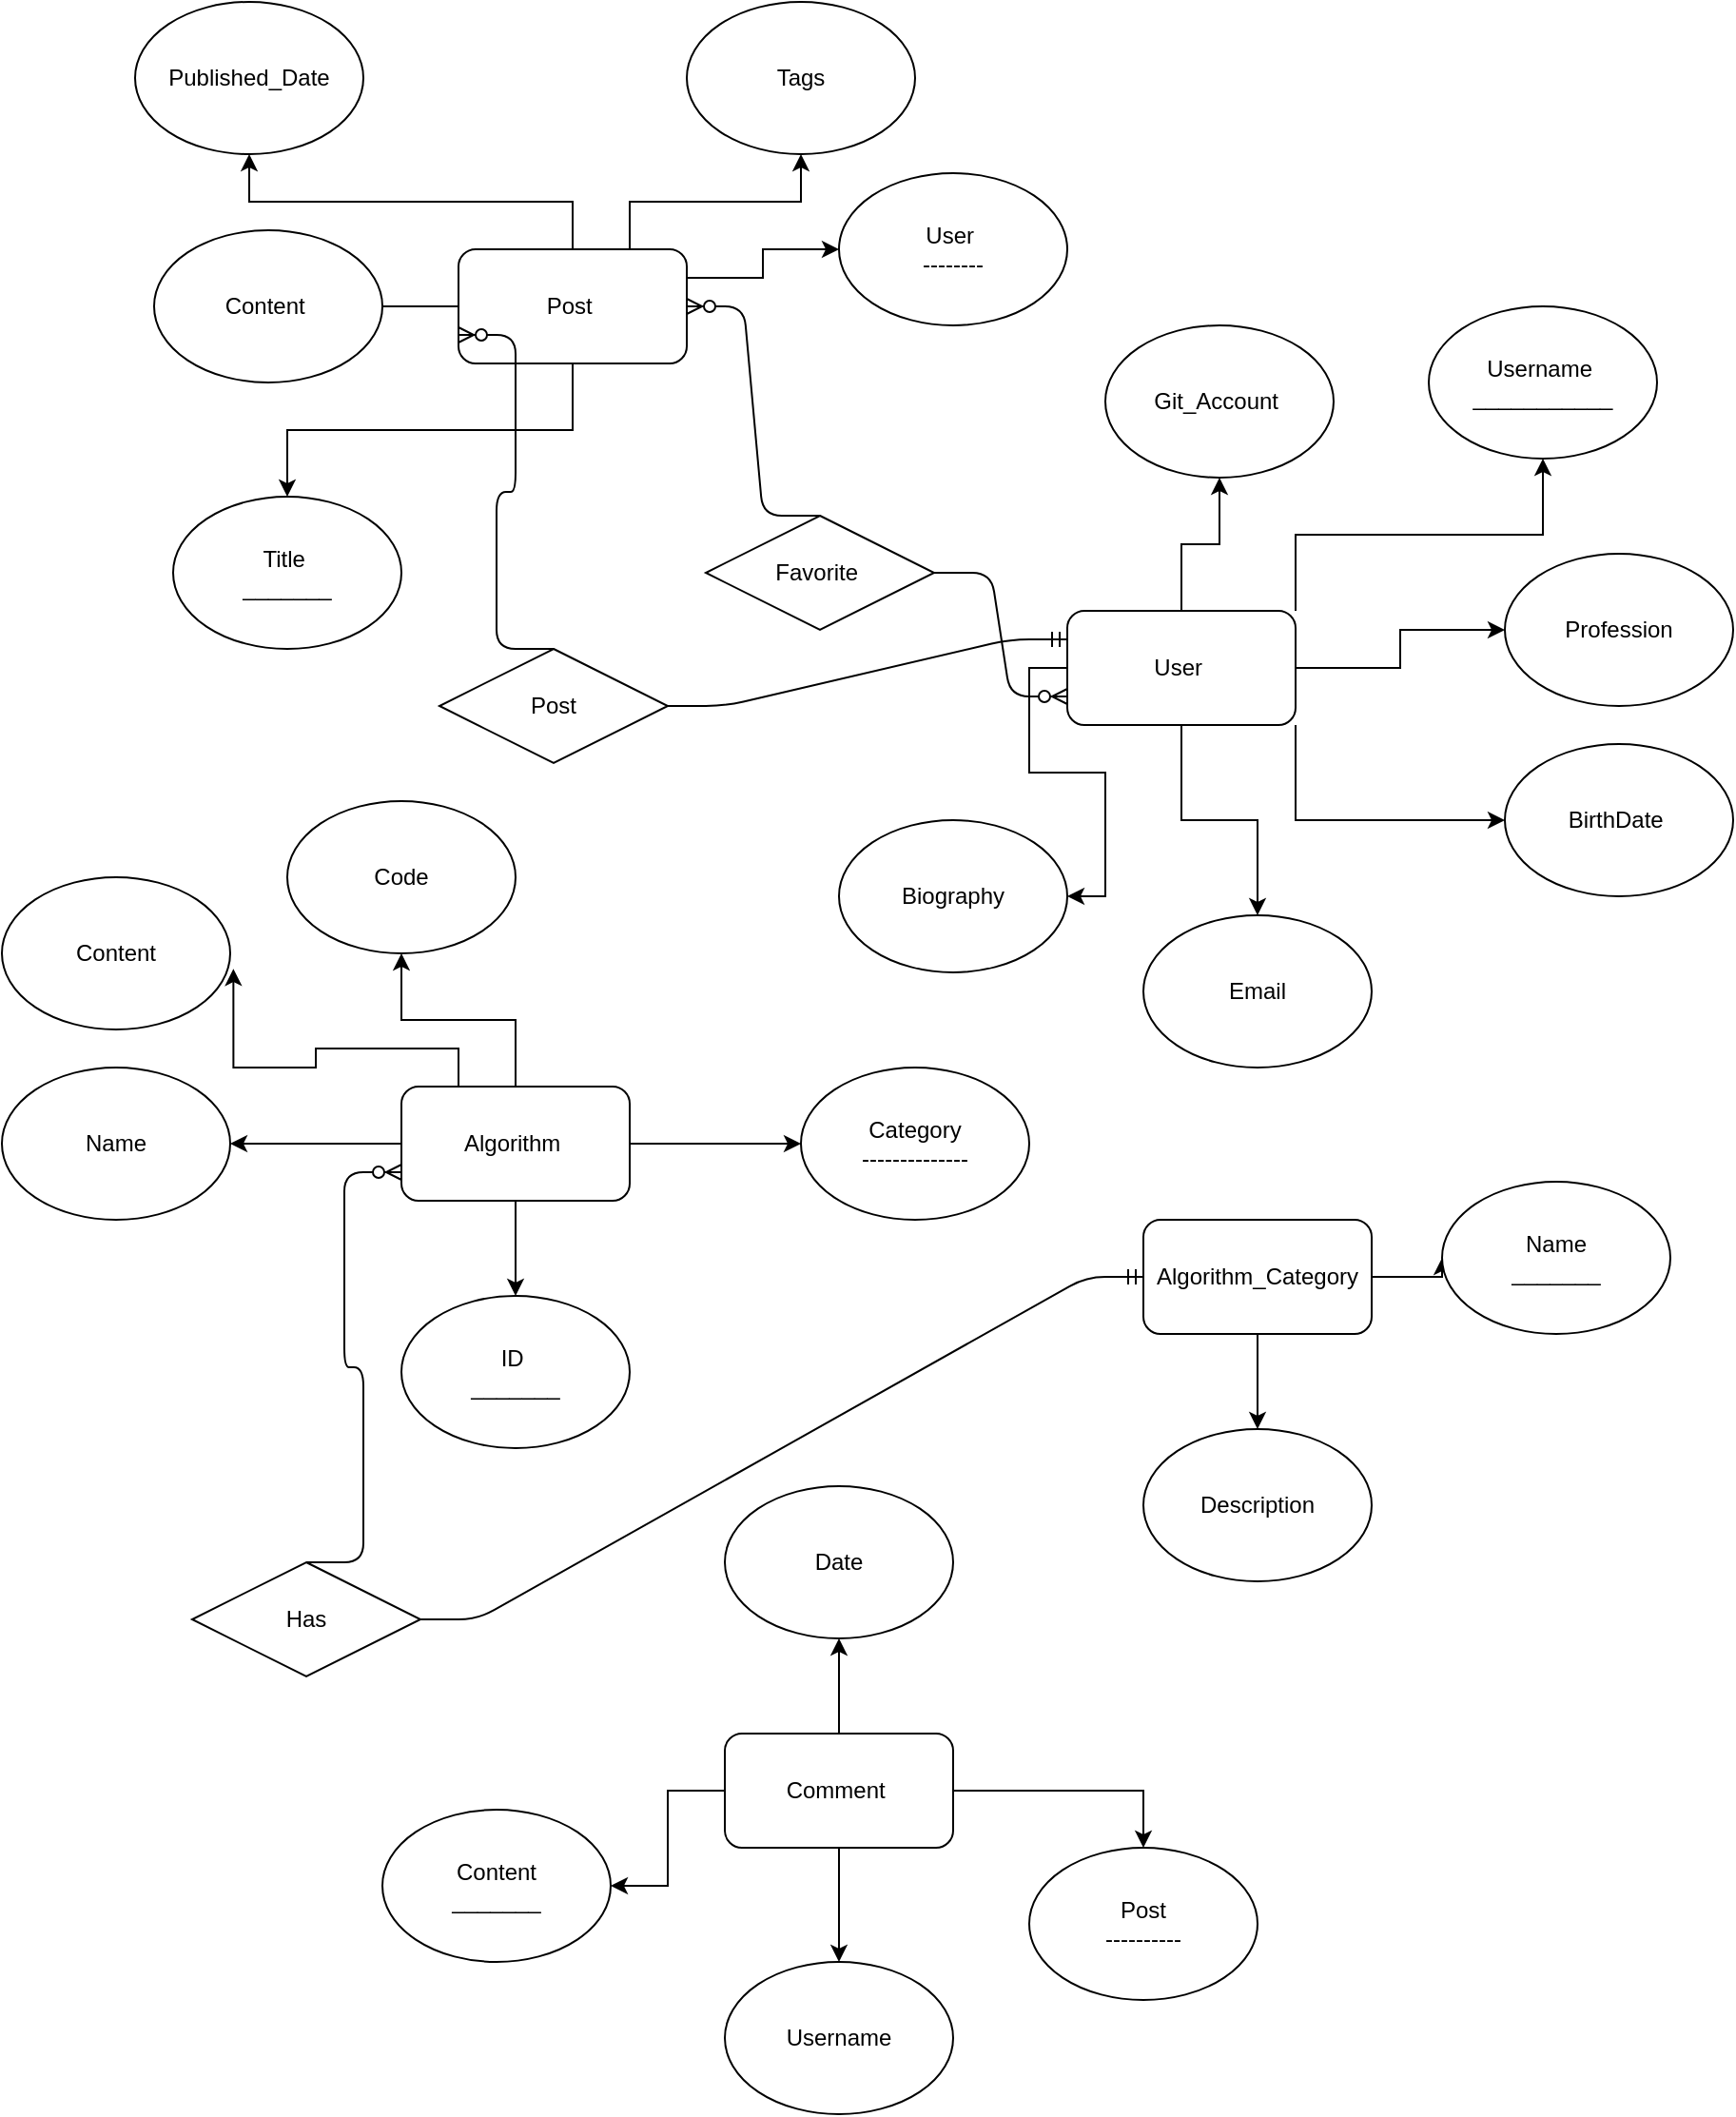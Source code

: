 <mxfile version="12.6.4"><diagram id="UeCBZ23CblGOh4RP9GMd" name="Page-1"><mxGraphModel dx="1113" dy="779" grid="1" gridSize="10" guides="1" tooltips="1" connect="1" arrows="1" fold="1" page="1" pageScale="1" pageWidth="827" pageHeight="1169" math="0" shadow="0"><root><mxCell id="0"/><mxCell id="1" parent="0"/><mxCell id="hWFrpKmclzNARcryLQTj-6" style="edgeStyle=orthogonalEdgeStyle;rounded=0;orthogonalLoop=1;jettySize=auto;html=1;exitX=1;exitY=0.25;exitDx=0;exitDy=0;entryX=0;entryY=0.5;entryDx=0;entryDy=0;" edge="1" parent="1" source="hWFrpKmclzNARcryLQTj-1" target="hWFrpKmclzNARcryLQTj-5"><mxGeometry relative="1" as="geometry"/></mxCell><mxCell id="hWFrpKmclzNARcryLQTj-7" style="edgeStyle=orthogonalEdgeStyle;rounded=0;orthogonalLoop=1;jettySize=auto;html=1;exitX=0.5;exitY=1;exitDx=0;exitDy=0;entryX=0.5;entryY=0;entryDx=0;entryDy=0;" edge="1" parent="1" source="hWFrpKmclzNARcryLQTj-1" target="hWFrpKmclzNARcryLQTj-8"><mxGeometry relative="1" as="geometry"><mxPoint x="340" y="480" as="targetPoint"/></mxGeometry></mxCell><mxCell id="hWFrpKmclzNARcryLQTj-9" style="edgeStyle=orthogonalEdgeStyle;rounded=0;orthogonalLoop=1;jettySize=auto;html=1;exitX=0;exitY=0.5;exitDx=0;exitDy=0;" edge="1" parent="1" source="hWFrpKmclzNARcryLQTj-1"><mxGeometry relative="1" as="geometry"><mxPoint x="210" y="370" as="targetPoint"/></mxGeometry></mxCell><mxCell id="hWFrpKmclzNARcryLQTj-11" style="edgeStyle=orthogonalEdgeStyle;rounded=0;orthogonalLoop=1;jettySize=auto;html=1;exitX=0.75;exitY=0;exitDx=0;exitDy=0;entryX=0.5;entryY=1;entryDx=0;entryDy=0;" edge="1" parent="1" source="hWFrpKmclzNARcryLQTj-1" target="hWFrpKmclzNARcryLQTj-12"><mxGeometry relative="1" as="geometry"><mxPoint x="480" y="280" as="targetPoint"/></mxGeometry></mxCell><mxCell id="hWFrpKmclzNARcryLQTj-13" style="edgeStyle=orthogonalEdgeStyle;rounded=0;orthogonalLoop=1;jettySize=auto;html=1;exitX=0.5;exitY=0;exitDx=0;exitDy=0;entryX=0.5;entryY=1;entryDx=0;entryDy=0;" edge="1" parent="1" source="hWFrpKmclzNARcryLQTj-1" target="hWFrpKmclzNARcryLQTj-14"><mxGeometry relative="1" as="geometry"><mxPoint x="340" y="290" as="targetPoint"/></mxGeometry></mxCell><mxCell id="hWFrpKmclzNARcryLQTj-1" value="Post&amp;nbsp;" style="rounded=1;whiteSpace=wrap;html=1;" vertex="1" parent="1"><mxGeometry x="310" y="340" width="120" height="60" as="geometry"/></mxCell><mxCell id="hWFrpKmclzNARcryLQTj-5" value="User&amp;nbsp;&lt;br&gt;--------" style="ellipse;whiteSpace=wrap;html=1;" vertex="1" parent="1"><mxGeometry x="510" y="300" width="120" height="80" as="geometry"/></mxCell><mxCell id="hWFrpKmclzNARcryLQTj-8" value="Title&amp;nbsp;&lt;br&gt;_______" style="ellipse;whiteSpace=wrap;html=1;" vertex="1" parent="1"><mxGeometry x="160" y="470" width="120" height="80" as="geometry"/></mxCell><mxCell id="hWFrpKmclzNARcryLQTj-10" value="Content&amp;nbsp;" style="ellipse;whiteSpace=wrap;html=1;" vertex="1" parent="1"><mxGeometry x="150" y="330" width="120" height="80" as="geometry"/></mxCell><mxCell id="hWFrpKmclzNARcryLQTj-12" value="Tags" style="ellipse;whiteSpace=wrap;html=1;" vertex="1" parent="1"><mxGeometry x="430" y="210" width="120" height="80" as="geometry"/></mxCell><mxCell id="hWFrpKmclzNARcryLQTj-14" value="Published_Date" style="ellipse;whiteSpace=wrap;html=1;" vertex="1" parent="1"><mxGeometry x="140" y="210" width="120" height="80" as="geometry"/></mxCell><mxCell id="hWFrpKmclzNARcryLQTj-17" style="edgeStyle=orthogonalEdgeStyle;rounded=0;orthogonalLoop=1;jettySize=auto;html=1;exitX=0;exitY=0.5;exitDx=0;exitDy=0;entryX=1;entryY=0.5;entryDx=0;entryDy=0;" edge="1" parent="1" source="hWFrpKmclzNARcryLQTj-16" target="hWFrpKmclzNARcryLQTj-24"><mxGeometry relative="1" as="geometry"><mxPoint x="640" y="470" as="targetPoint"/></mxGeometry></mxCell><mxCell id="hWFrpKmclzNARcryLQTj-18" style="edgeStyle=orthogonalEdgeStyle;rounded=0;orthogonalLoop=1;jettySize=auto;html=1;exitX=1;exitY=0.5;exitDx=0;exitDy=0;entryX=0;entryY=0.5;entryDx=0;entryDy=0;" edge="1" parent="1" source="hWFrpKmclzNARcryLQTj-16" target="hWFrpKmclzNARcryLQTj-26"><mxGeometry relative="1" as="geometry"><mxPoint x="740" y="540" as="targetPoint"/></mxGeometry></mxCell><mxCell id="hWFrpKmclzNARcryLQTj-19" style="edgeStyle=orthogonalEdgeStyle;rounded=0;orthogonalLoop=1;jettySize=auto;html=1;exitX=1;exitY=0;exitDx=0;exitDy=0;entryX=0.5;entryY=1;entryDx=0;entryDy=0;" edge="1" parent="1" source="hWFrpKmclzNARcryLQTj-16" target="hWFrpKmclzNARcryLQTj-22"><mxGeometry relative="1" as="geometry"><mxPoint x="700" y="450" as="targetPoint"/><Array as="points"/></mxGeometry></mxCell><mxCell id="hWFrpKmclzNARcryLQTj-20" style="edgeStyle=orthogonalEdgeStyle;rounded=0;orthogonalLoop=1;jettySize=auto;html=1;exitX=1;exitY=1;exitDx=0;exitDy=0;entryX=0;entryY=0.5;entryDx=0;entryDy=0;" edge="1" parent="1" source="hWFrpKmclzNARcryLQTj-16" target="hWFrpKmclzNARcryLQTj-25"><mxGeometry relative="1" as="geometry"><mxPoint x="740" y="620" as="targetPoint"/></mxGeometry></mxCell><mxCell id="hWFrpKmclzNARcryLQTj-21" style="edgeStyle=orthogonalEdgeStyle;rounded=0;orthogonalLoop=1;jettySize=auto;html=1;exitX=0.5;exitY=1;exitDx=0;exitDy=0;entryX=0.5;entryY=0;entryDx=0;entryDy=0;" edge="1" parent="1" source="hWFrpKmclzNARcryLQTj-16" target="hWFrpKmclzNARcryLQTj-23"><mxGeometry relative="1" as="geometry"><mxPoint x="640" y="630" as="targetPoint"/></mxGeometry></mxCell><mxCell id="hWFrpKmclzNARcryLQTj-27" style="edgeStyle=orthogonalEdgeStyle;rounded=0;orthogonalLoop=1;jettySize=auto;html=1;exitX=0.5;exitY=0;exitDx=0;exitDy=0;entryX=0.5;entryY=1;entryDx=0;entryDy=0;" edge="1" parent="1" source="hWFrpKmclzNARcryLQTj-16" target="hWFrpKmclzNARcryLQTj-29"><mxGeometry relative="1" as="geometry"><mxPoint x="639.941" y="450.0" as="targetPoint"/></mxGeometry></mxCell><mxCell id="hWFrpKmclzNARcryLQTj-16" value="User&amp;nbsp;" style="rounded=1;whiteSpace=wrap;html=1;" vertex="1" parent="1"><mxGeometry x="630" y="530" width="120" height="60" as="geometry"/></mxCell><mxCell id="hWFrpKmclzNARcryLQTj-22" value="Username&amp;nbsp;&lt;br&gt;___________" style="ellipse;whiteSpace=wrap;html=1;" vertex="1" parent="1"><mxGeometry x="820" y="370" width="120" height="80" as="geometry"/></mxCell><mxCell id="hWFrpKmclzNARcryLQTj-23" value="Email" style="ellipse;whiteSpace=wrap;html=1;" vertex="1" parent="1"><mxGeometry x="670" y="690" width="120" height="80" as="geometry"/></mxCell><mxCell id="hWFrpKmclzNARcryLQTj-24" value="Biography" style="ellipse;whiteSpace=wrap;html=1;" vertex="1" parent="1"><mxGeometry x="510" y="640" width="120" height="80" as="geometry"/></mxCell><mxCell id="hWFrpKmclzNARcryLQTj-25" value="BirthDate&amp;nbsp;" style="ellipse;whiteSpace=wrap;html=1;" vertex="1" parent="1"><mxGeometry x="860" y="600" width="120" height="80" as="geometry"/></mxCell><mxCell id="hWFrpKmclzNARcryLQTj-26" value="Profession" style="ellipse;whiteSpace=wrap;html=1;" vertex="1" parent="1"><mxGeometry x="860" y="500" width="120" height="80" as="geometry"/></mxCell><mxCell id="hWFrpKmclzNARcryLQTj-29" value="Git_Account&amp;nbsp;" style="ellipse;whiteSpace=wrap;html=1;" vertex="1" parent="1"><mxGeometry x="650" y="380" width="120" height="80" as="geometry"/></mxCell><mxCell id="hWFrpKmclzNARcryLQTj-31" style="edgeStyle=orthogonalEdgeStyle;rounded=0;orthogonalLoop=1;jettySize=auto;html=1;exitX=0.5;exitY=1;exitDx=0;exitDy=0;entryX=0.5;entryY=0;entryDx=0;entryDy=0;" edge="1" parent="1" source="hWFrpKmclzNARcryLQTj-30" target="hWFrpKmclzNARcryLQTj-36"><mxGeometry relative="1" as="geometry"><mxPoint x="339.941" y="820.0" as="targetPoint"/></mxGeometry></mxCell><mxCell id="hWFrpKmclzNARcryLQTj-32" style="edgeStyle=orthogonalEdgeStyle;rounded=0;orthogonalLoop=1;jettySize=auto;html=1;exitX=0;exitY=0.5;exitDx=0;exitDy=0;entryX=1;entryY=0.5;entryDx=0;entryDy=0;" edge="1" parent="1" source="hWFrpKmclzNARcryLQTj-30" target="hWFrpKmclzNARcryLQTj-37"><mxGeometry relative="1" as="geometry"><mxPoint x="210" y="710.0" as="targetPoint"/></mxGeometry></mxCell><mxCell id="hWFrpKmclzNARcryLQTj-33" style="edgeStyle=orthogonalEdgeStyle;rounded=0;orthogonalLoop=1;jettySize=auto;html=1;exitX=0.25;exitY=0;exitDx=0;exitDy=0;entryX=1.014;entryY=0.601;entryDx=0;entryDy=0;entryPerimeter=0;" edge="1" parent="1" source="hWFrpKmclzNARcryLQTj-30" target="hWFrpKmclzNARcryLQTj-38"><mxGeometry relative="1" as="geometry"><mxPoint x="210" y="640.0" as="targetPoint"/></mxGeometry></mxCell><mxCell id="hWFrpKmclzNARcryLQTj-34" style="edgeStyle=orthogonalEdgeStyle;rounded=0;orthogonalLoop=1;jettySize=auto;html=1;exitX=1;exitY=0.5;exitDx=0;exitDy=0;entryX=0;entryY=0.5;entryDx=0;entryDy=0;" edge="1" parent="1" source="hWFrpKmclzNARcryLQTj-30" target="hWFrpKmclzNARcryLQTj-40"><mxGeometry relative="1" as="geometry"><mxPoint x="520" y="820" as="targetPoint"/></mxGeometry></mxCell><mxCell id="hWFrpKmclzNARcryLQTj-35" style="edgeStyle=orthogonalEdgeStyle;rounded=0;orthogonalLoop=1;jettySize=auto;html=1;exitX=0.5;exitY=0;exitDx=0;exitDy=0;entryX=0.5;entryY=1;entryDx=0;entryDy=0;" edge="1" parent="1" source="hWFrpKmclzNARcryLQTj-30" target="hWFrpKmclzNARcryLQTj-39"><mxGeometry relative="1" as="geometry"><mxPoint x="340" y="700" as="targetPoint"/></mxGeometry></mxCell><mxCell id="hWFrpKmclzNARcryLQTj-30" value="Algorithm&amp;nbsp;" style="rounded=1;whiteSpace=wrap;html=1;" vertex="1" parent="1"><mxGeometry x="280" y="780" width="120" height="60" as="geometry"/></mxCell><mxCell id="hWFrpKmclzNARcryLQTj-36" value="ID&amp;nbsp;&lt;br&gt;_______" style="ellipse;whiteSpace=wrap;html=1;" vertex="1" parent="1"><mxGeometry x="280" y="890" width="120" height="80" as="geometry"/></mxCell><mxCell id="hWFrpKmclzNARcryLQTj-37" value="Name" style="ellipse;whiteSpace=wrap;html=1;" vertex="1" parent="1"><mxGeometry x="70" y="770" width="120" height="80" as="geometry"/></mxCell><mxCell id="hWFrpKmclzNARcryLQTj-38" value="Content" style="ellipse;whiteSpace=wrap;html=1;" vertex="1" parent="1"><mxGeometry x="70" y="670" width="120" height="80" as="geometry"/></mxCell><mxCell id="hWFrpKmclzNARcryLQTj-39" value="Code" style="ellipse;whiteSpace=wrap;html=1;" vertex="1" parent="1"><mxGeometry x="220" y="630" width="120" height="80" as="geometry"/></mxCell><mxCell id="hWFrpKmclzNARcryLQTj-40" value="Category&lt;br&gt;--------------" style="ellipse;whiteSpace=wrap;html=1;" vertex="1" parent="1"><mxGeometry x="490" y="770" width="120" height="80" as="geometry"/></mxCell><mxCell id="hWFrpKmclzNARcryLQTj-42" style="edgeStyle=orthogonalEdgeStyle;rounded=0;orthogonalLoop=1;jettySize=auto;html=1;exitX=1;exitY=0.5;exitDx=0;exitDy=0;entryX=0;entryY=0.5;entryDx=0;entryDy=0;" edge="1" parent="1" source="hWFrpKmclzNARcryLQTj-41" target="hWFrpKmclzNARcryLQTj-43"><mxGeometry relative="1" as="geometry"><mxPoint x="850" y="879.824" as="targetPoint"/></mxGeometry></mxCell><mxCell id="hWFrpKmclzNARcryLQTj-44" style="edgeStyle=orthogonalEdgeStyle;rounded=0;orthogonalLoop=1;jettySize=auto;html=1;exitX=0.5;exitY=1;exitDx=0;exitDy=0;entryX=0.5;entryY=0;entryDx=0;entryDy=0;" edge="1" parent="1" source="hWFrpKmclzNARcryLQTj-41" target="hWFrpKmclzNARcryLQTj-45"><mxGeometry relative="1" as="geometry"><mxPoint x="730.529" y="980.0" as="targetPoint"/></mxGeometry></mxCell><mxCell id="hWFrpKmclzNARcryLQTj-41" value="Algorithm_Category" style="rounded=1;whiteSpace=wrap;html=1;" vertex="1" parent="1"><mxGeometry x="670" y="850" width="120" height="60" as="geometry"/></mxCell><mxCell id="hWFrpKmclzNARcryLQTj-43" value="Name&lt;br&gt;_______" style="ellipse;whiteSpace=wrap;html=1;" vertex="1" parent="1"><mxGeometry x="827" y="830" width="120" height="80" as="geometry"/></mxCell><mxCell id="hWFrpKmclzNARcryLQTj-45" value="Description" style="ellipse;whiteSpace=wrap;html=1;" vertex="1" parent="1"><mxGeometry x="670" y="960" width="120" height="80" as="geometry"/></mxCell><mxCell id="hWFrpKmclzNARcryLQTj-48" style="edgeStyle=orthogonalEdgeStyle;rounded=0;orthogonalLoop=1;jettySize=auto;html=1;exitX=0;exitY=0.5;exitDx=0;exitDy=0;entryX=1;entryY=0.5;entryDx=0;entryDy=0;" edge="1" parent="1" source="hWFrpKmclzNARcryLQTj-47" target="hWFrpKmclzNARcryLQTj-49"><mxGeometry relative="1" as="geometry"><mxPoint x="330" y="1079.824" as="targetPoint"/></mxGeometry></mxCell><mxCell id="hWFrpKmclzNARcryLQTj-50" style="edgeStyle=orthogonalEdgeStyle;rounded=0;orthogonalLoop=1;jettySize=auto;html=1;exitX=0.5;exitY=1;exitDx=0;exitDy=0;entryX=0.5;entryY=0;entryDx=0;entryDy=0;" edge="1" parent="1" source="hWFrpKmclzNARcryLQTj-47" target="hWFrpKmclzNARcryLQTj-51"><mxGeometry relative="1" as="geometry"><mxPoint x="470.529" y="1170" as="targetPoint"/></mxGeometry></mxCell><mxCell id="hWFrpKmclzNARcryLQTj-52" style="edgeStyle=orthogonalEdgeStyle;rounded=0;orthogonalLoop=1;jettySize=auto;html=1;exitX=1;exitY=0.5;exitDx=0;exitDy=0;entryX=0.5;entryY=0;entryDx=0;entryDy=0;" edge="1" parent="1" source="hWFrpKmclzNARcryLQTj-47" target="hWFrpKmclzNARcryLQTj-53"><mxGeometry relative="1" as="geometry"><mxPoint x="610" y="1140" as="targetPoint"/></mxGeometry></mxCell><mxCell id="hWFrpKmclzNARcryLQTj-54" style="edgeStyle=orthogonalEdgeStyle;rounded=0;orthogonalLoop=1;jettySize=auto;html=1;exitX=0.5;exitY=0;exitDx=0;exitDy=0;entryX=0.5;entryY=1;entryDx=0;entryDy=0;" edge="1" parent="1" source="hWFrpKmclzNARcryLQTj-47" target="hWFrpKmclzNARcryLQTj-55"><mxGeometry relative="1" as="geometry"><mxPoint x="470.529" y="1000.0" as="targetPoint"/></mxGeometry></mxCell><mxCell id="hWFrpKmclzNARcryLQTj-47" value="Comment&amp;nbsp;" style="rounded=1;whiteSpace=wrap;html=1;" vertex="1" parent="1"><mxGeometry x="450" y="1120" width="120" height="60" as="geometry"/></mxCell><mxCell id="hWFrpKmclzNARcryLQTj-49" value="Content&lt;br&gt;_______" style="ellipse;whiteSpace=wrap;html=1;" vertex="1" parent="1"><mxGeometry x="270" y="1160" width="120" height="80" as="geometry"/></mxCell><mxCell id="hWFrpKmclzNARcryLQTj-51" value="Username" style="ellipse;whiteSpace=wrap;html=1;" vertex="1" parent="1"><mxGeometry x="450" y="1240" width="120" height="80" as="geometry"/></mxCell><mxCell id="hWFrpKmclzNARcryLQTj-53" value="Post&lt;br&gt;----------" style="ellipse;whiteSpace=wrap;html=1;" vertex="1" parent="1"><mxGeometry x="610" y="1180" width="120" height="80" as="geometry"/></mxCell><mxCell id="hWFrpKmclzNARcryLQTj-55" value="Date" style="ellipse;whiteSpace=wrap;html=1;" vertex="1" parent="1"><mxGeometry x="450" y="990" width="120" height="80" as="geometry"/></mxCell><mxCell id="hWFrpKmclzNARcryLQTj-56" value="Has" style="shape=rhombus;perimeter=rhombusPerimeter;whiteSpace=wrap;html=1;align=center;" vertex="1" parent="1"><mxGeometry x="170" y="1030" width="120" height="60" as="geometry"/></mxCell><mxCell id="hWFrpKmclzNARcryLQTj-57" value="" style="edgeStyle=entityRelationEdgeStyle;fontSize=12;html=1;endArrow=ERmandOne;entryX=0;entryY=0.5;entryDx=0;entryDy=0;exitX=1;exitY=0.5;exitDx=0;exitDy=0;" edge="1" parent="1" source="hWFrpKmclzNARcryLQTj-56" target="hWFrpKmclzNARcryLQTj-41"><mxGeometry width="100" height="100" relative="1" as="geometry"><mxPoint x="590" y="1030" as="sourcePoint"/><mxPoint x="690" y="930" as="targetPoint"/></mxGeometry></mxCell><mxCell id="hWFrpKmclzNARcryLQTj-59" value="" style="edgeStyle=entityRelationEdgeStyle;fontSize=12;html=1;endArrow=ERzeroToMany;endFill=1;exitX=0.5;exitY=0;exitDx=0;exitDy=0;entryX=0;entryY=0.75;entryDx=0;entryDy=0;" edge="1" parent="1" source="hWFrpKmclzNARcryLQTj-56" target="hWFrpKmclzNARcryLQTj-30"><mxGeometry width="100" height="100" relative="1" as="geometry"><mxPoint x="585" y="955" as="sourcePoint"/><mxPoint x="515" y="1105" as="targetPoint"/></mxGeometry></mxCell><mxCell id="hWFrpKmclzNARcryLQTj-60" value="Post" style="shape=rhombus;perimeter=rhombusPerimeter;whiteSpace=wrap;html=1;align=center;" vertex="1" parent="1"><mxGeometry x="300" y="550" width="120" height="60" as="geometry"/></mxCell><mxCell id="hWFrpKmclzNARcryLQTj-61" value="" style="edgeStyle=entityRelationEdgeStyle;fontSize=12;html=1;endArrow=ERzeroToMany;endFill=1;exitX=0.5;exitY=0;exitDx=0;exitDy=0;entryX=0;entryY=0.75;entryDx=0;entryDy=0;" edge="1" parent="1" source="hWFrpKmclzNARcryLQTj-60" target="hWFrpKmclzNARcryLQTj-1"><mxGeometry width="100" height="100" relative="1" as="geometry"><mxPoint x="430" y="662.5" as="sourcePoint"/><mxPoint x="480" y="457.5" as="targetPoint"/></mxGeometry></mxCell><mxCell id="hWFrpKmclzNARcryLQTj-62" value="" style="edgeStyle=entityRelationEdgeStyle;fontSize=12;html=1;endArrow=ERmandOne;entryX=0;entryY=0.25;entryDx=0;entryDy=0;exitX=1;exitY=0.5;exitDx=0;exitDy=0;" edge="1" parent="1" source="hWFrpKmclzNARcryLQTj-60" target="hWFrpKmclzNARcryLQTj-16"><mxGeometry width="100" height="100" relative="1" as="geometry"><mxPoint x="280" y="660" as="sourcePoint"/><mxPoint x="660" y="480.0" as="targetPoint"/></mxGeometry></mxCell><mxCell id="hWFrpKmclzNARcryLQTj-63" value="Favorite&amp;nbsp;" style="shape=rhombus;perimeter=rhombusPerimeter;whiteSpace=wrap;html=1;align=center;" vertex="1" parent="1"><mxGeometry x="440" y="480" width="120" height="60" as="geometry"/></mxCell><mxCell id="hWFrpKmclzNARcryLQTj-64" value="" style="edgeStyle=entityRelationEdgeStyle;fontSize=12;html=1;endArrow=ERzeroToMany;endFill=1;exitX=1;exitY=0.5;exitDx=0;exitDy=0;entryX=0;entryY=0.75;entryDx=0;entryDy=0;" edge="1" parent="1" source="hWFrpKmclzNARcryLQTj-63" target="hWFrpKmclzNARcryLQTj-16"><mxGeometry width="100" height="100" relative="1" as="geometry"><mxPoint x="550" y="520" as="sourcePoint"/><mxPoint x="650" y="420" as="targetPoint"/></mxGeometry></mxCell><mxCell id="hWFrpKmclzNARcryLQTj-66" value="" style="edgeStyle=entityRelationEdgeStyle;fontSize=12;html=1;endArrow=ERzeroToMany;endFill=1;exitX=0.5;exitY=0;exitDx=0;exitDy=0;" edge="1" parent="1" source="hWFrpKmclzNARcryLQTj-63" target="hWFrpKmclzNARcryLQTj-1"><mxGeometry width="100" height="100" relative="1" as="geometry"><mxPoint x="470" y="445.0" as="sourcePoint"/><mxPoint x="540" y="530.0" as="targetPoint"/></mxGeometry></mxCell></root></mxGraphModel></diagram></mxfile>